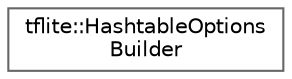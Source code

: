 digraph "Graphical Class Hierarchy"
{
 // LATEX_PDF_SIZE
  bgcolor="transparent";
  edge [fontname=Helvetica,fontsize=10,labelfontname=Helvetica,labelfontsize=10];
  node [fontname=Helvetica,fontsize=10,shape=box,height=0.2,width=0.4];
  rankdir="LR";
  Node0 [id="Node000000",label="tflite::HashtableOptions\lBuilder",height=0.2,width=0.4,color="grey40", fillcolor="white", style="filled",URL="$structtflite_1_1_hashtable_options_builder.html",tooltip=" "];
}
